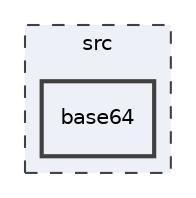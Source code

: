 digraph "src/base64"
{
 // LATEX_PDF_SIZE
  edge [fontname="Helvetica",fontsize="10",labelfontname="Helvetica",labelfontsize="10"];
  node [fontname="Helvetica",fontsize="10",shape=record];
  compound=true
  subgraph clusterdir_68267d1309a1af8e8297ef4c3efbcdba {
    graph [ bgcolor="#edf0f7", pencolor="grey25", style="filled,dashed,", label="src", fontname="Helvetica", fontsize="10", URL="dir_68267d1309a1af8e8297ef4c3efbcdba.html"]
  dir_9ab17fd7f07b28ef7164bcc825435f04 [shape=box, label="base64", style="filled,bold,", fillcolor="#edf0f7", color="grey25", URL="dir_9ab17fd7f07b28ef7164bcc825435f04.html"];
  }
}
